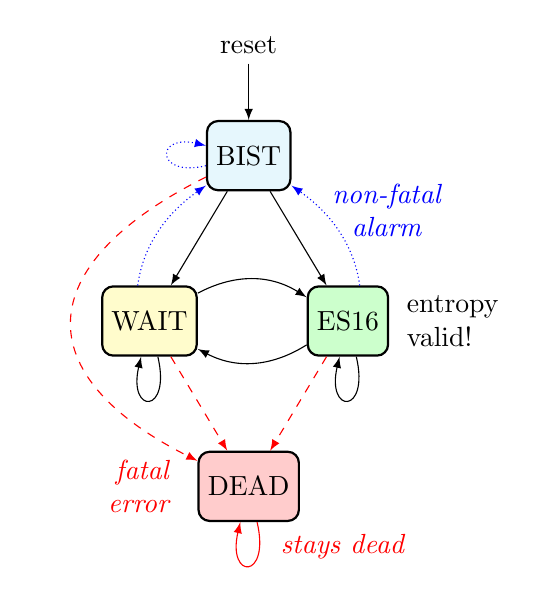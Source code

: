 %   es_state.tikz
%   2020-06-26  Markku-Juhani O. Saarinen <mjos@pqshield.com>
%	CONTRIBUTED TO PUBLIC DOMAIN

\begin{tikzpicture}[>=latex,scale=1.4]
\tikzset{every state/.append style={rectangle, thick, rounded corners}};


\node[align=center] (reset) at (0,-0.5) {reset};
\node[state,fill=cyan!10] (bist) at (0,-1.5) {BIST};

\node[state,fill=yellow!20] (wait) at (-0.9,-3) {WAIT};
\draw[->] (wait) .. controls ++(0.2,-0.85) and ++(-0.2,-0.85) .. (wait);

\node[state,fill=green!20] (es16) at (0.9,-3) {ES16};
\draw[->] (es16) .. controls ++(0.2,-0.85) and ++(-0.2,-0.85) .. (es16);

\node[align=left] (entropy) at (1.85,-3) {{entropy}\\{valid!}};

\node[state,fill=red!20] (dead) at (0,-4.5) {DEAD};

\node[color=red,align=left] (dead2) at (0.85,-5.05) {\em stays dead};

\node[color=blue,align=center] at (1.25,-2.0) {{\it non-fatal}\\{\it alarm}};

\draw[->] (reset) to (bist);
\draw[->] (bist) to (wait);
\draw[->] (bist) to (es16);

\draw[->, bend left] (wait) to (es16);
\draw[->, bend left] (es16) to (wait);

\draw[color=red,dashed,->] (bist) .. controls (-2.0,-2.5) and (-2.0,-3.5) .. (dead);

\draw[color=red,dashed,->] (wait) to (dead);
\draw[color=red,dashed,->] (es16) to (dead);

\draw[color=red,->] (dead) .. controls ++(0.2,-0.85) and ++(-0.2,-0.85) .. (dead);

\node[color=red,align=right] at (-1.0,-4.5) {{\it fatal}\\{\it error}};

\draw[color=blue,densely dotted,->] (wait) .. controls (-1.0,-2.7)
    and (-1.0,-2.2) .. (bist);

\draw[color=blue,densely dotted,->] (es16) .. controls (1.0,-2.7)
    and (1.0,-2.2) .. (bist);

\draw[color=blue,densely dotted,->] (bist) .. controls ++(-0.85,-0.2)
    and ++(-0.85,0.2) .. (bist);

%\draw[->] (wait) .. controls ++(-0.85,-0.2) and ++(-0.85,0.2) .. (wait);
%\draw[->] (es16) .. controls ++(0.85,0.2) and ++(0.85,-0.2) .. (es16);

\end{tikzpicture}

